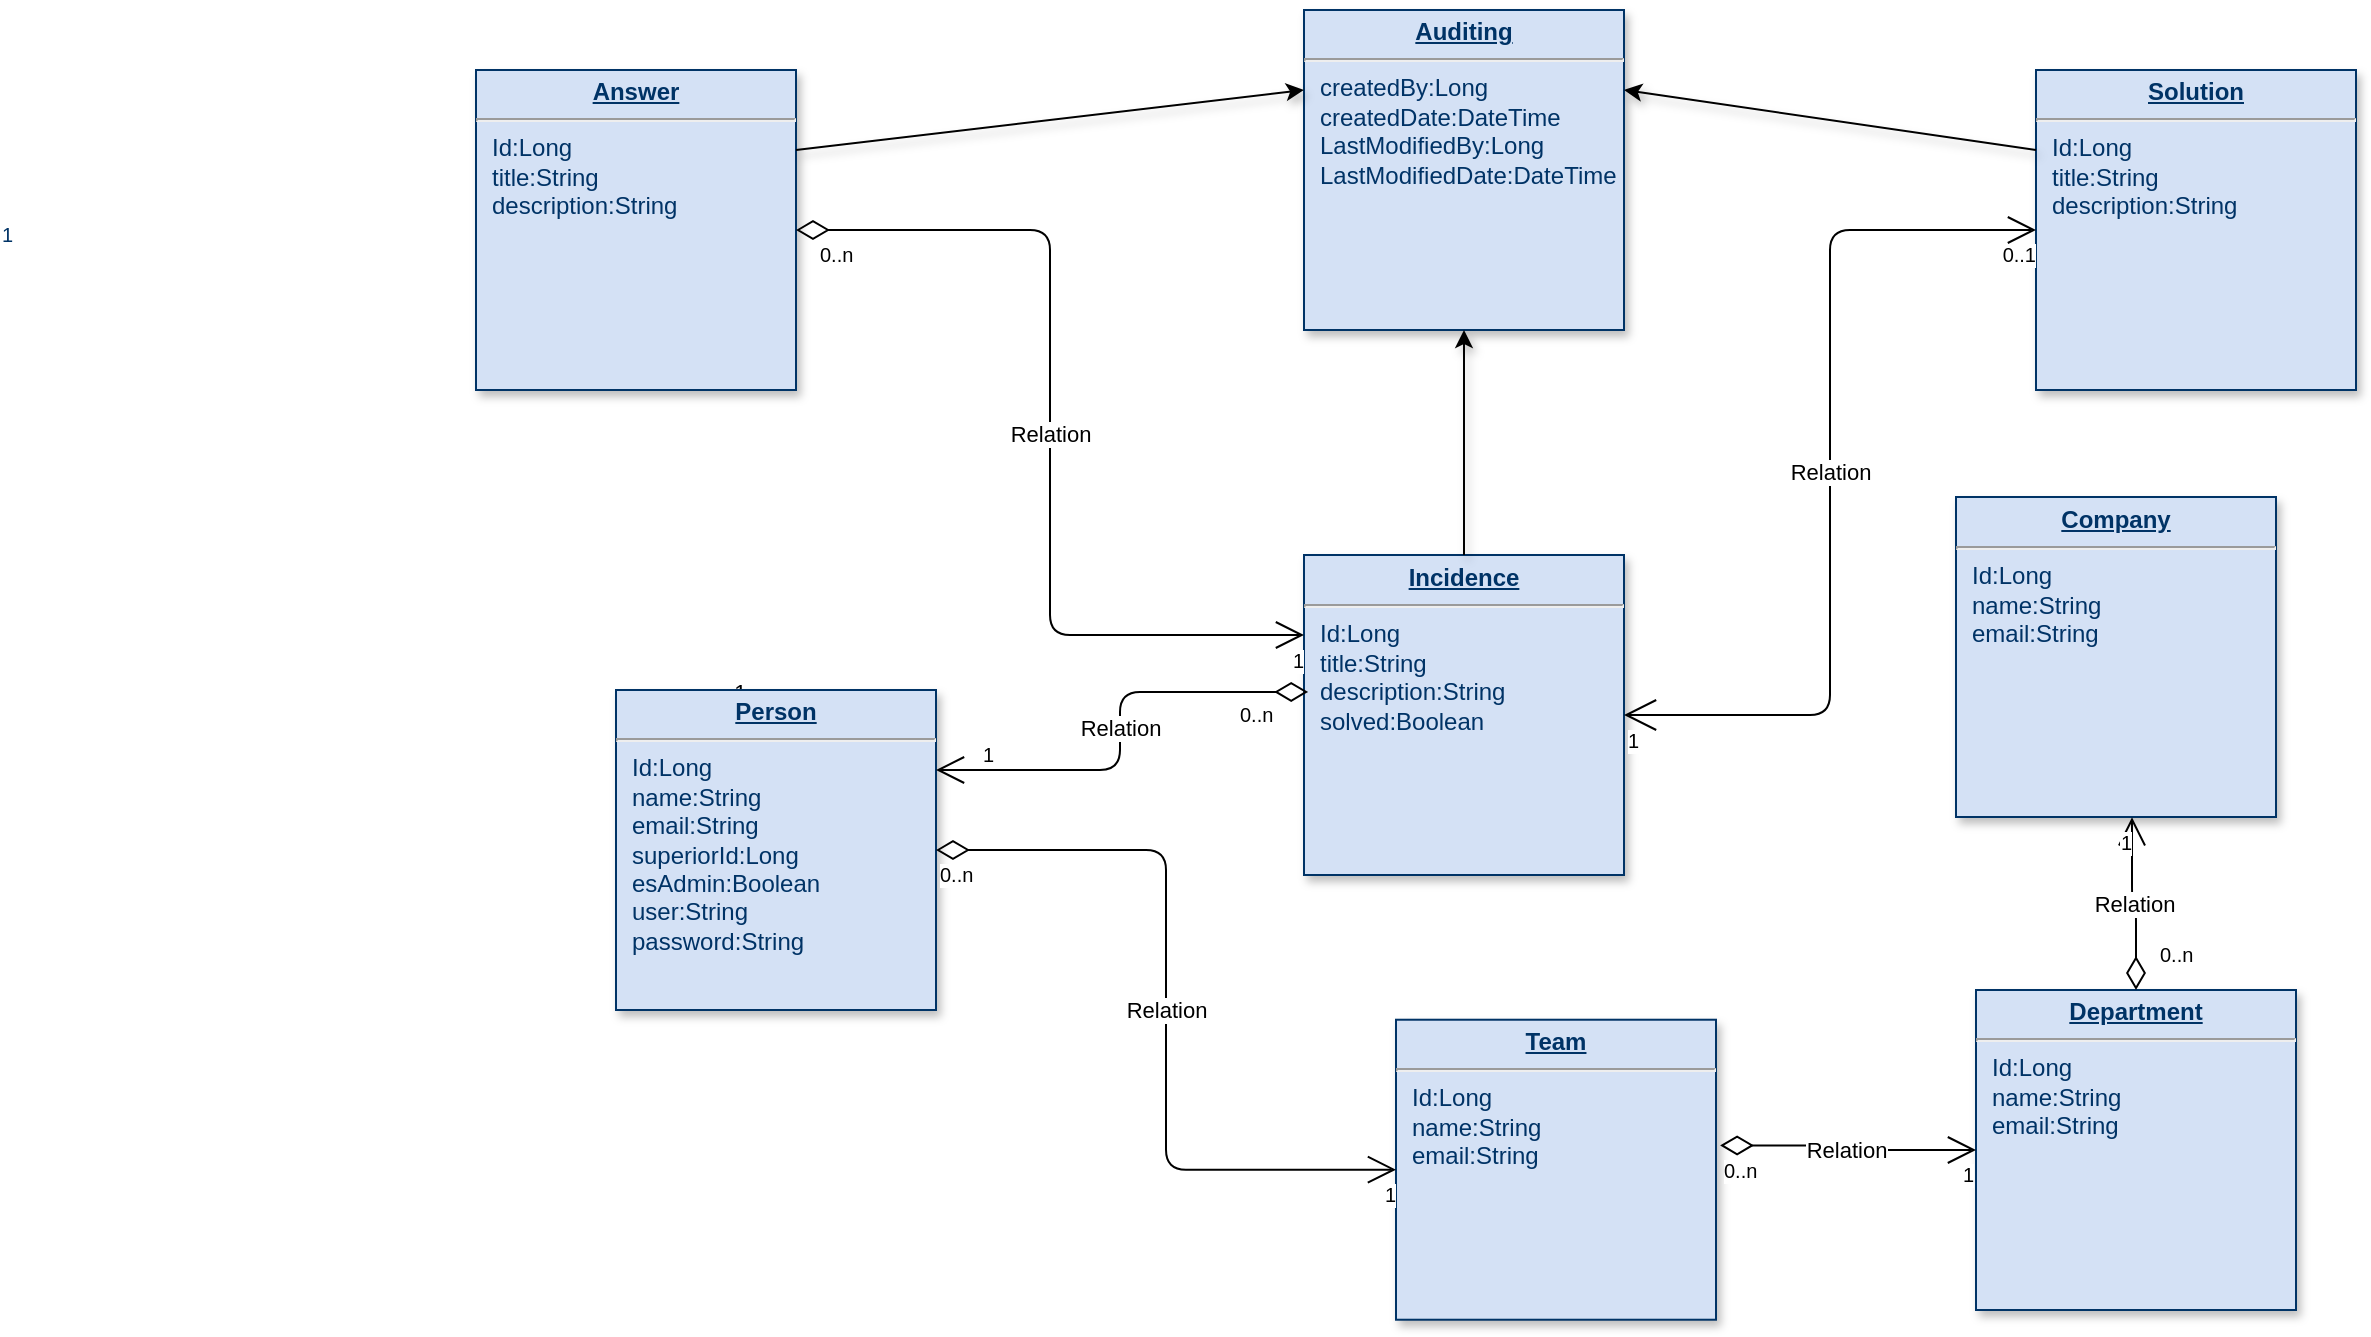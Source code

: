 <mxfile version="10.7.1" type="device"><diagram id="HDARMKfrIW0yK4NmbehJ" name="Page-1"><mxGraphModel dx="2302" dy="836" grid="1" gridSize="10" guides="1" tooltips="1" connect="1" arrows="1" fold="1" page="1" pageScale="1" pageWidth="1169" pageHeight="827" math="0" shadow="0"><root><mxCell id="0"/><mxCell id="1" parent="0"/><mxCell id="83rvuukCapdXoDuv9HML-1" value="&lt;p style=&quot;margin: 0px ; margin-top: 4px ; text-align: center ; text-decoration: underline&quot;&gt;&lt;strong&gt;Auditing&lt;/strong&gt;&lt;/p&gt;&lt;hr&gt;&lt;p style=&quot;margin: 0px ; margin-left: 8px&quot;&gt;createdBy:Long&lt;/p&gt;&lt;p style=&quot;margin: 0px ; margin-left: 8px&quot;&gt;createdDate:DateTime&lt;/p&gt;&lt;p style=&quot;margin: 0px ; margin-left: 8px&quot;&gt;LastModifiedBy:Long&lt;/p&gt;&lt;p style=&quot;margin: 0px ; margin-left: 8px&quot;&gt;LastModifiedDate:DateTime&lt;br&gt;&lt;/p&gt;" style="verticalAlign=top;align=left;overflow=fill;fontSize=12;fontFamily=Helvetica;html=1;strokeColor=#003366;shadow=1;fillColor=#D4E1F5;fontColor=#003366" vertex="1" parent="1"><mxGeometry x="644" width="160" height="160" as="geometry"/></mxCell><mxCell id="83rvuukCapdXoDuv9HML-36" value="1" style="endArrow=open;endSize=12;startArrow=diamondThin;startSize=14;startFill=1;edgeStyle=orthogonalEdgeStyle;align=left;verticalAlign=bottom;" edge="1" parent="1"><mxGeometry x="-0.818" y="5.0" relative="1" as="geometry"><mxPoint x="340" y="354.86" as="sourcePoint"/><mxPoint x="380" y="499.86" as="targetPoint"/><mxPoint as="offset"/></mxGeometry></mxCell><mxCell id="83rvuukCapdXoDuv9HML-40" value="&lt;p style=&quot;margin: 0px ; margin-top: 4px ; text-align: center ; text-decoration: underline&quot;&gt;&lt;strong&gt;Person&lt;/strong&gt;&lt;/p&gt;&lt;hr&gt;&lt;p style=&quot;margin: 0px ; margin-left: 8px&quot;&gt;Id:Long&lt;/p&gt;&lt;p style=&quot;margin: 0px ; margin-left: 8px&quot;&gt;name:String&lt;/p&gt;&lt;p style=&quot;margin: 0px ; margin-left: 8px&quot;&gt;email:String&lt;/p&gt;&lt;p style=&quot;margin: 0px ; margin-left: 8px&quot;&gt;superiorId:Long&lt;br&gt;&lt;/p&gt;&lt;p style=&quot;margin: 0px ; margin-left: 8px&quot;&gt;esAdmin:Boolean&lt;/p&gt;&lt;p style=&quot;margin: 0px ; margin-left: 8px&quot;&gt;user:String&lt;/p&gt;&lt;p style=&quot;margin: 0px ; margin-left: 8px&quot;&gt;password:String&lt;/p&gt;&lt;p style=&quot;margin: 0px ; margin-left: 8px&quot;&gt;&lt;br&gt;&lt;/p&gt;" style="verticalAlign=top;align=left;overflow=fill;fontSize=12;fontFamily=Helvetica;html=1;strokeColor=#003366;shadow=1;fillColor=#D4E1F5;fontColor=#003366" vertex="1" parent="1"><mxGeometry x="300.0" y="340" width="160" height="160" as="geometry"/></mxCell><mxCell id="83rvuukCapdXoDuv9HML-41" value="&lt;p style=&quot;margin: 0px ; margin-top: 4px ; text-align: center ; text-decoration: underline&quot;&gt;&lt;strong&gt;Team&lt;/strong&gt;&lt;/p&gt;&lt;hr&gt;&lt;p style=&quot;margin: 0px ; margin-left: 8px&quot;&gt;Id:Long&lt;/p&gt;&lt;p style=&quot;margin: 0px ; margin-left: 8px&quot;&gt;name:String&lt;/p&gt;&lt;p style=&quot;margin: 0px ; margin-left: 8px&quot;&gt;email:String&lt;/p&gt;&lt;br&gt;&lt;p style=&quot;margin: 0px ; margin-left: 8px&quot;&gt;&lt;br&gt;&lt;/p&gt;" style="verticalAlign=top;align=left;overflow=fill;fontSize=12;fontFamily=Helvetica;html=1;strokeColor=#003366;shadow=1;fillColor=#D4E1F5;fontColor=#003366;direction=west;" vertex="1" parent="1"><mxGeometry x="690" y="504.86" width="160" height="150" as="geometry"/></mxCell><mxCell id="83rvuukCapdXoDuv9HML-42" value="&lt;p style=&quot;margin: 0px ; margin-top: 4px ; text-align: center ; text-decoration: underline&quot;&gt;&lt;strong&gt;Department&lt;/strong&gt;&lt;/p&gt;&lt;hr&gt;&lt;p style=&quot;margin: 0px ; margin-left: 8px&quot;&gt;Id:Long&lt;/p&gt;&lt;p style=&quot;margin: 0px ; margin-left: 8px&quot;&gt;name:String&lt;/p&gt;&lt;p style=&quot;margin: 0px ; margin-left: 8px&quot;&gt;email:String&lt;/p&gt;&lt;br&gt;&lt;p style=&quot;margin: 0px ; margin-left: 8px&quot;&gt;&lt;br&gt;&lt;/p&gt;" style="verticalAlign=top;align=left;overflow=fill;fontSize=12;fontFamily=Helvetica;html=1;strokeColor=#003366;shadow=1;fillColor=#D4E1F5;fontColor=#003366" vertex="1" parent="1"><mxGeometry x="980" y="490" width="160" height="160" as="geometry"/></mxCell><mxCell id="83rvuukCapdXoDuv9HML-46" value="1" style="resizable=0;align=right;verticalAlign=top;labelBackgroundColor=#ffffff;fontSize=10;strokeColor=#003366;shadow=1;fillColor=#D4E1F5;fontColor=#003366" connectable="0" vertex="1" parent="1"><mxGeometry x="550" y="259.94" as="geometry"><mxPoint x="-550" y="-160.0" as="offset"/></mxGeometry></mxCell><mxCell id="83rvuukCapdXoDuv9HML-47" value="&lt;p style=&quot;margin: 0px ; margin-top: 4px ; text-align: center ; text-decoration: underline&quot;&gt;&lt;strong&gt;Incidence&lt;/strong&gt;&lt;/p&gt;&lt;hr&gt;&lt;p style=&quot;margin: 0px ; margin-left: 8px&quot;&gt;Id:Long&lt;/p&gt;&lt;p style=&quot;margin: 0px ; margin-left: 8px&quot;&gt;title:String&lt;/p&gt;&lt;p style=&quot;margin: 0px ; margin-left: 8px&quot;&gt;description:String&lt;/p&gt;&lt;p style=&quot;margin: 0px ; margin-left: 8px&quot;&gt;solved:Boolean&lt;br&gt;&lt;/p&gt;&lt;br&gt;&lt;p style=&quot;margin: 0px ; margin-left: 8px&quot;&gt;&lt;br&gt;&lt;/p&gt;" style="verticalAlign=top;align=left;overflow=fill;fontSize=12;fontFamily=Helvetica;html=1;strokeColor=#003366;shadow=1;fillColor=#D4E1F5;fontColor=#003366" vertex="1" parent="1"><mxGeometry x="644" y="272.5" width="160" height="160" as="geometry"/></mxCell><mxCell id="83rvuukCapdXoDuv9HML-48" value="Relation" style="endArrow=open;html=1;endSize=12;startArrow=diamondThin;startSize=14;startFill=0;edgeStyle=orthogonalEdgeStyle;exitX=0.013;exitY=0.428;exitDx=0;exitDy=0;entryX=1;entryY=0.25;entryDx=0;entryDy=0;exitPerimeter=0;" edge="1" parent="1" source="83rvuukCapdXoDuv9HML-47" target="83rvuukCapdXoDuv9HML-40"><mxGeometry relative="1" as="geometry"><mxPoint x="190" y="699.86" as="sourcePoint"/><mxPoint x="450" y="259.86" as="targetPoint"/></mxGeometry></mxCell><mxCell id="83rvuukCapdXoDuv9HML-49" value="0..n" style="resizable=0;html=1;align=left;verticalAlign=top;labelBackgroundColor=#ffffff;fontSize=10;" connectable="0" vertex="1" parent="83rvuukCapdXoDuv9HML-48"><mxGeometry x="-1" relative="1" as="geometry"><mxPoint x="-36" y="-1" as="offset"/></mxGeometry></mxCell><mxCell id="83rvuukCapdXoDuv9HML-50" value="1" style="resizable=0;html=1;align=right;verticalAlign=top;labelBackgroundColor=#ffffff;fontSize=10;" connectable="0" vertex="1" parent="83rvuukCapdXoDuv9HML-48"><mxGeometry x="1" relative="1" as="geometry"><mxPoint x="29.5" y="-20" as="offset"/></mxGeometry></mxCell><mxCell id="83rvuukCapdXoDuv9HML-51" value="Relation" style="endArrow=open;html=1;endSize=12;startArrow=diamondThin;startSize=14;startFill=0;edgeStyle=orthogonalEdgeStyle;exitX=1;exitY=0.5;exitDx=0;exitDy=0;entryX=1;entryY=0.5;entryDx=0;entryDy=0;" edge="1" parent="1" source="83rvuukCapdXoDuv9HML-40" target="83rvuukCapdXoDuv9HML-41"><mxGeometry relative="1" as="geometry"><mxPoint x="190" y="699.86" as="sourcePoint"/><mxPoint x="350" y="699.86" as="targetPoint"/></mxGeometry></mxCell><mxCell id="83rvuukCapdXoDuv9HML-52" value="0..n" style="resizable=0;html=1;align=left;verticalAlign=top;labelBackgroundColor=#ffffff;fontSize=10;" connectable="0" vertex="1" parent="83rvuukCapdXoDuv9HML-51"><mxGeometry x="-1" relative="1" as="geometry"/></mxCell><mxCell id="83rvuukCapdXoDuv9HML-53" value="1" style="resizable=0;html=1;align=right;verticalAlign=top;labelBackgroundColor=#ffffff;fontSize=10;" connectable="0" vertex="1" parent="83rvuukCapdXoDuv9HML-51"><mxGeometry x="1" relative="1" as="geometry"/></mxCell><mxCell id="83rvuukCapdXoDuv9HML-54" value="Relation" style="endArrow=open;html=1;endSize=12;startArrow=diamondThin;startSize=14;startFill=0;edgeStyle=orthogonalEdgeStyle;exitX=-0.013;exitY=0.581;exitDx=0;exitDy=0;exitPerimeter=0;" edge="1" parent="1" source="83rvuukCapdXoDuv9HML-41" target="83rvuukCapdXoDuv9HML-42"><mxGeometry relative="1" as="geometry"><mxPoint x="190" y="699.86" as="sourcePoint"/><mxPoint x="350" y="699.86" as="targetPoint"/></mxGeometry></mxCell><mxCell id="83rvuukCapdXoDuv9HML-55" value="0..n" style="resizable=0;html=1;align=left;verticalAlign=top;labelBackgroundColor=#ffffff;fontSize=10;" connectable="0" vertex="1" parent="83rvuukCapdXoDuv9HML-54"><mxGeometry x="-1" relative="1" as="geometry"/></mxCell><mxCell id="83rvuukCapdXoDuv9HML-56" value="1" style="resizable=0;html=1;align=right;verticalAlign=top;labelBackgroundColor=#ffffff;fontSize=10;" connectable="0" vertex="1" parent="83rvuukCapdXoDuv9HML-54"><mxGeometry x="1" relative="1" as="geometry"/></mxCell><mxCell id="83rvuukCapdXoDuv9HML-57" value="&lt;p style=&quot;margin: 0px ; margin-top: 4px ; text-align: center ; text-decoration: underline&quot;&gt;&lt;strong&gt;Company&lt;/strong&gt;&lt;/p&gt;&lt;hr&gt;&lt;p style=&quot;margin: 0px ; margin-left: 8px&quot;&gt;Id:Long&lt;/p&gt;&lt;p style=&quot;margin: 0px ; margin-left: 8px&quot;&gt;name:String&lt;/p&gt;&lt;p style=&quot;margin: 0px ; margin-left: 8px&quot;&gt;email:String&lt;/p&gt;&lt;br&gt;&lt;p style=&quot;margin: 0px ; margin-left: 8px&quot;&gt;&lt;br&gt;&lt;/p&gt;" style="verticalAlign=top;align=left;overflow=fill;fontSize=12;fontFamily=Helvetica;html=1;strokeColor=#003366;shadow=1;fillColor=#D4E1F5;fontColor=#003366" vertex="1" parent="1"><mxGeometry x="970" y="243.5" width="160" height="160" as="geometry"/></mxCell><mxCell id="83rvuukCapdXoDuv9HML-58" value="Relation" style="endArrow=open;html=1;endSize=12;startArrow=diamondThin;startSize=14;startFill=0;edgeStyle=orthogonalEdgeStyle;entryX=0.55;entryY=1.001;entryDx=0;entryDy=0;entryPerimeter=0;exitX=0.5;exitY=0;exitDx=0;exitDy=0;" edge="1" parent="1" source="83rvuukCapdXoDuv9HML-42" target="83rvuukCapdXoDuv9HML-57"><mxGeometry relative="1" as="geometry"><mxPoint x="190" y="699.86" as="sourcePoint"/><mxPoint x="350" y="699.86" as="targetPoint"/></mxGeometry></mxCell><mxCell id="83rvuukCapdXoDuv9HML-59" value="0..n" style="resizable=0;html=1;align=left;verticalAlign=top;labelBackgroundColor=#ffffff;fontSize=10;" connectable="0" vertex="1" parent="83rvuukCapdXoDuv9HML-58"><mxGeometry x="-1" relative="1" as="geometry"><mxPoint x="10" y="-30" as="offset"/></mxGeometry></mxCell><mxCell id="83rvuukCapdXoDuv9HML-60" value="1" style="resizable=0;html=1;align=right;verticalAlign=top;labelBackgroundColor=#ffffff;fontSize=10;" connectable="0" vertex="1" parent="83rvuukCapdXoDuv9HML-58"><mxGeometry x="1" relative="1" as="geometry"/></mxCell><mxCell id="83rvuukCapdXoDuv9HML-61" value="&lt;p style=&quot;margin: 0px ; margin-top: 4px ; text-align: center ; text-decoration: underline&quot;&gt;&lt;strong&gt;Solution&lt;/strong&gt;&lt;/p&gt;&lt;hr&gt;&lt;p style=&quot;margin: 0px ; margin-left: 8px&quot;&gt;Id:Long&lt;/p&gt;&lt;p style=&quot;margin: 0px ; margin-left: 8px&quot;&gt;title:String&lt;/p&gt;&lt;p style=&quot;margin: 0px ; margin-left: 8px&quot;&gt;description:String&lt;/p&gt;&lt;p style=&quot;margin: 0px ; margin-left: 8px&quot;&gt;&lt;br&gt;&lt;/p&gt;&lt;br&gt;&lt;p style=&quot;margin: 0px ; margin-left: 8px&quot;&gt;&lt;br&gt;&lt;/p&gt;" style="verticalAlign=top;align=left;overflow=fill;fontSize=12;fontFamily=Helvetica;html=1;strokeColor=#003366;shadow=1;fillColor=#D4E1F5;fontColor=#003366" vertex="1" parent="1"><mxGeometry x="1010" y="30.0" width="160" height="160" as="geometry"/></mxCell><mxCell id="83rvuukCapdXoDuv9HML-62" value="" style="endArrow=classic;html=1;exitX=0.5;exitY=0;exitDx=0;exitDy=0;entryX=0.5;entryY=1;entryDx=0;entryDy=0;shadow=1;" edge="1" parent="1" source="83rvuukCapdXoDuv9HML-47" target="83rvuukCapdXoDuv9HML-1"><mxGeometry width="50" height="50" relative="1" as="geometry"><mxPoint x="419.765" y="269.801" as="sourcePoint"/><mxPoint x="419.765" y="169.801" as="targetPoint"/></mxGeometry></mxCell><mxCell id="83rvuukCapdXoDuv9HML-63" value="" style="endArrow=classic;html=1;exitX=0;exitY=0.25;exitDx=0;exitDy=0;entryX=1;entryY=0.25;entryDx=0;entryDy=0;shadow=1;" edge="1" parent="1" source="83rvuukCapdXoDuv9HML-61" target="83rvuukCapdXoDuv9HML-1"><mxGeometry width="50" height="50" relative="1" as="geometry"><mxPoint x="619.765" y="89.801" as="sourcePoint"/><mxPoint x="499.765" y="89.801" as="targetPoint"/></mxGeometry></mxCell><object label="Relation" id="83rvuukCapdXoDuv9HML-64"><mxCell style="endArrow=open;html=1;endSize=12;startArrow=open;startSize=14;startFill=0;edgeStyle=orthogonalEdgeStyle;endFill=0;entryX=0;entryY=0.5;entryDx=0;entryDy=0;comic=0;shadow=0;" edge="1" parent="1" source="83rvuukCapdXoDuv9HML-47" target="83rvuukCapdXoDuv9HML-61"><mxGeometry relative="1" as="geometry"><mxPoint x="190" y="699.86" as="sourcePoint"/><mxPoint x="350" y="699.86" as="targetPoint"/></mxGeometry></mxCell></object><mxCell id="83rvuukCapdXoDuv9HML-65" value="1" style="resizable=0;html=1;align=left;verticalAlign=top;labelBackgroundColor=#ffffff;fontSize=10;" connectable="0" vertex="1" parent="83rvuukCapdXoDuv9HML-64"><mxGeometry x="-1" relative="1" as="geometry"/></mxCell><mxCell id="83rvuukCapdXoDuv9HML-66" value="0..1" style="resizable=0;html=1;align=right;verticalAlign=top;labelBackgroundColor=#ffffff;fontSize=10;" connectable="0" vertex="1" parent="83rvuukCapdXoDuv9HML-64"><mxGeometry x="1" relative="1" as="geometry"/></mxCell><mxCell id="83rvuukCapdXoDuv9HML-67" value="&lt;p style=&quot;margin: 0px ; margin-top: 4px ; text-align: center ; text-decoration: underline&quot;&gt;&lt;strong&gt;Answer&lt;/strong&gt;&lt;/p&gt;&lt;hr&gt;&lt;p style=&quot;margin: 0px ; margin-left: 8px&quot;&gt;Id:Long&lt;/p&gt;&lt;p style=&quot;margin: 0px ; margin-left: 8px&quot;&gt;title:String&lt;/p&gt;&lt;p style=&quot;margin: 0px ; margin-left: 8px&quot;&gt;description:String&lt;/p&gt;&lt;p style=&quot;margin: 0px ; margin-left: 8px&quot;&gt;&lt;br&gt;&lt;/p&gt;&lt;br&gt;&lt;p style=&quot;margin: 0px ; margin-left: 8px&quot;&gt;&lt;br&gt;&lt;/p&gt;" style="verticalAlign=top;align=left;overflow=fill;fontSize=12;fontFamily=Helvetica;html=1;strokeColor=#003366;shadow=1;fillColor=#D4E1F5;fontColor=#003366" vertex="1" parent="1"><mxGeometry x="230" y="30.0" width="160" height="160" as="geometry"/></mxCell><mxCell id="83rvuukCapdXoDuv9HML-68" value="Relation" style="endArrow=open;html=1;endSize=12;startArrow=diamondThin;startSize=14;startFill=0;edgeStyle=orthogonalEdgeStyle;entryX=0;entryY=0.25;entryDx=0;entryDy=0;" edge="1" parent="1" source="83rvuukCapdXoDuv9HML-67" target="83rvuukCapdXoDuv9HML-47"><mxGeometry relative="1" as="geometry"><mxPoint x="190" y="719.86" as="sourcePoint"/><mxPoint x="350" y="719.86" as="targetPoint"/></mxGeometry></mxCell><mxCell id="83rvuukCapdXoDuv9HML-69" value="0..n" style="resizable=0;html=1;align=left;verticalAlign=top;labelBackgroundColor=#ffffff;fontSize=10;" connectable="0" vertex="1" parent="83rvuukCapdXoDuv9HML-68"><mxGeometry x="-1" relative="1" as="geometry"><mxPoint x="10" y="-0.5" as="offset"/></mxGeometry></mxCell><mxCell id="83rvuukCapdXoDuv9HML-70" value="1" style="resizable=0;html=1;align=right;verticalAlign=top;labelBackgroundColor=#ffffff;fontSize=10;" connectable="0" vertex="1" parent="83rvuukCapdXoDuv9HML-68"><mxGeometry x="1" relative="1" as="geometry"/></mxCell><mxCell id="83rvuukCapdXoDuv9HML-71" value="" style="endArrow=classic;html=1;exitX=1;exitY=0.25;exitDx=0;exitDy=0;entryX=0;entryY=0.25;entryDx=0;entryDy=0;shadow=1;" edge="1" parent="1" source="83rvuukCapdXoDuv9HML-67" target="83rvuukCapdXoDuv9HML-1"><mxGeometry width="50" height="50" relative="1" as="geometry"><mxPoint x="930.353" y="69.801" as="sourcePoint"/><mxPoint x="499.765" y="49.801" as="targetPoint"/></mxGeometry></mxCell></root></mxGraphModel></diagram></mxfile>
